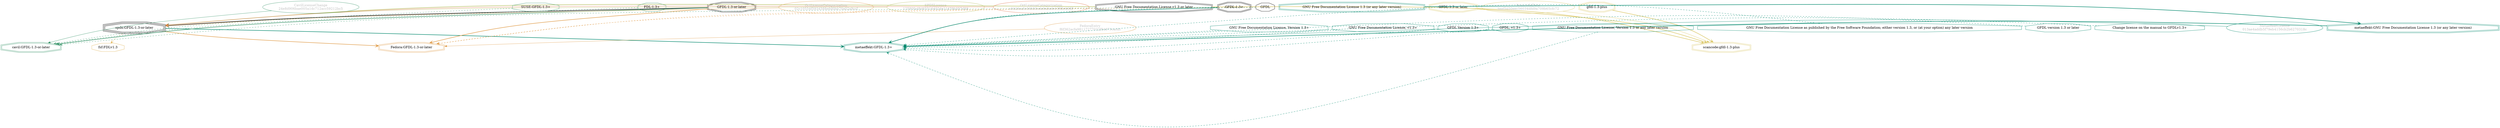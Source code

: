 strict digraph {
    node [shape=box];
    graph [splines=curved];
    1868 [label="SPDXLicense\n12580fad8d65516402de11478b357d59"
         ,fontcolor=gray
         ,color="#b8bf62"
         ,fillcolor="beige;1"
         ,shape=ellipse];
    1869 [label="spdx:GFDL-1.3-or-later"
         ,shape=tripleoctagon];
    1870 [label="GFDL-1.3-or-later"
         ,shape=doubleoctagon];
    1871 [label="GNU Free Documentation License v1.3 or later"
         ,shape=doubleoctagon];
    6395 [label=GFDL,shape=octagon];
    6429 [label="FedoraEntry\nf6f362acfa98117277032f84873cacdc"
         ,fontcolor=gray
         ,color="#e09d4b"
         ,fillcolor="beige;1"
         ,shape=ellipse];
    6430 [label="Fedora:GFDL-1.3-or-later"
         ,color="#e09d4b"
         ,shape=doubleoctagon];
    10199 [label="fsf:FDLv1.3"
          ,color="#deb256"
          ,shape=octagon];
    15935 [label="ScancodeData\n3aaf5d50eec56034dfd9a709b65cfc72"
          ,fontcolor=gray
          ,color="#dac767"
          ,fillcolor="beige;1"
          ,shape=ellipse];
    15936 [label="scancode:gfdl-1.3-plus"
          ,color="#dac767"
          ,shape=doubleoctagon];
    15937 [label="gfdl-1.3-plus"
          ,color="#dac767"
          ,shape=doubleoctagon];
    15938 [label="GFDL 1.3 or later"
          ,color="#dac767"
          ,shape=doubleoctagon];
    28710 [label="OrtLicenseCategorization\nc5929ca5c56b55cda9a3ade1392c4d48"
          ,fontcolor=gray
          ,color="#e06f45"
          ,fillcolor="beige;1"
          ,shape=ellipse];
    35459 [label="OrtLicenseCategorization\n02c10554f5934588e6d0bb70a02a9ccf"
          ,fontcolor=gray
          ,color="#e09d4b"
          ,fillcolor="beige;1"
          ,shape=ellipse];
    36869 [label="CavilLicenseChange\n24e8d906bae005a1dc712acc59212bc5"
          ,fontcolor=gray
          ,color="#379469"
          ,fillcolor="beige;1"
          ,shape=ellipse];
    36870 [label="cavil:GFDL-1.3-or-later"
          ,color="#379469"
          ,shape=doubleoctagon];
    36871 [label="FDL-1.3+"
          ,color="#379469"
          ,shape=octagon];
    36872 [label="GFDL-1.3+"
          ,shape=doubleoctagon];
    36873 [label="SUSE-GFDL-1.3+"
          ,color="#379469"
          ,shape=octagon];
    42879 [label="MetaeffektLicense\n013ae4addb5f79eb4156cb2b6270318c"
          ,fontcolor=gray
          ,color="#00876c"
          ,fillcolor="beige;1"
          ,shape=ellipse];
    42880 [label="metaeffekt:GFDL-1.3+"
          ,color="#00876c"
          ,shape=doubleoctagon];
    42881 [label="metaeffekt:GNU Free Documentation License 1.3 (or any later version)"
          ,color="#00876c"
          ,shape=doubleoctagon];
    42882 [label="GNU Free Documentation License 1.3 (or any later version)"
          ,color="#00876c"
          ,shape=doubleoctagon];
    42883 [label="GNU Free Documentation License, Version 1.3+"
          ,color="#00876c"
          ,shape=octagon];
    42884 [label="GNU Free Documentation License, v1.3+"
          ,color="#00876c"
          ,shape=octagon];
    42885 [label="GFDL Version 1.3+"
          ,color="#00876c"
          ,shape=octagon];
    42886 [label="GFDL, v1.3+"
          ,color="#00876c"
          ,shape=octagon];
    42887 [label="GNU Free Documentation License, Version 1.3 or any later version"
          ,color="#00876c"
          ,shape=octagon];
    42888 [label="GNU Free Documentation License as published by the Free Software Foundation; either version 1.3, or (at your option) any later version"
          ,color="#00876c"
          ,shape=octagon];
    42889 [label="GFDL version 1.3 or later"
          ,color="#00876c"
          ,shape=octagon];
    42890 [label="Change license on the manual to GFDLv1.3+"
          ,color="#00876c"
          ,shape=octagon];
    1868 -> 1869 [weight=0.5
                 ,color="#b8bf62"];
    1869 -> 6430 [style=bold
                 ,arrowhead=vee
                 ,weight=0.7
                 ,color="#e09d4b"];
    1869 -> 10199 [style=dashed
                  ,arrowhead=vee
                  ,weight=0.5
                  ,color="#deb256"];
    1869 -> 42880 [style=bold
                  ,arrowhead=vee
                  ,weight=0.7
                  ,color="#00876c"];
    1870 -> 1869 [style=bold
                 ,arrowhead=vee
                 ,weight=0.7];
    1870 -> 6430 [style=bold
                 ,arrowhead=vee
                 ,weight=0.7
                 ,color="#e09d4b"];
    1870 -> 36870 [style=bold
                  ,arrowhead=vee
                  ,weight=0.7
                  ,color="#379469"];
    1870 -> 36870 [style=bold
                  ,arrowhead=vee
                  ,weight=0.7
                  ,color="#379469"];
    1871 -> 1869 [style=bold
                 ,arrowhead=vee
                 ,weight=0.7
                 ,color="#b8bf62"];
    1871 -> 6430 [style=dashed
                 ,arrowhead=vee
                 ,weight=0.5
                 ,color="#e09d4b"];
    1871 -> 15936 [style=bold
                  ,arrowhead=vee
                  ,weight=0.7
                  ,color="#dac767"];
    6395 -> 6430 [style=dashed
                 ,arrowhead=vee
                 ,weight=0.5
                 ,color="#e09d4b"];
    6395 -> 42880 [style=dashed
                  ,arrowhead=vee
                  ,weight=0.5
                  ,color="#00876c"];
    6429 -> 6430 [weight=0.5
                 ,color="#e09d4b"];
    15935 -> 15936 [weight=0.5
                   ,color="#dac767"];
    15937 -> 15936 [style=bold
                   ,arrowhead=vee
                   ,weight=0.7
                   ,color="#dac767"];
    15938 -> 15936 [style=bold
                   ,arrowhead=vee
                   ,weight=0.7
                   ,color="#dac767"];
    28710 -> 1869 [weight=0.5
                  ,color="#e06f45"];
    35459 -> 1869 [weight=0.5
                  ,color="#e09d4b"];
    36869 -> 36870 [weight=0.5
                   ,color="#379469"];
    36871 -> 36870 [style=dashed
                   ,arrowhead=vee
                   ,weight=0.5
                   ,color="#379469"];
    36872 -> 36870 [style=dashed
                   ,arrowhead=vee
                   ,weight=0.5
                   ,color="#379469"];
    36872 -> 42880 [style=bold
                   ,arrowhead=vee
                   ,weight=0.7
                   ,color="#00876c"];
    36872 -> 42880 [style=bold
                   ,arrowhead=vee
                   ,weight=0.7
                   ,color="#00876c"];
    36873 -> 36870 [style=dashed
                   ,arrowhead=vee
                   ,weight=0.5
                   ,color="#379469"];
    42879 -> 42880 [weight=0.5
                   ,color="#00876c"];
    42881 -> 42880 [style=bold
                   ,arrowhead=vee
                   ,weight=0.7
                   ,color="#00876c"];
    42882 -> 42881 [style=bold
                   ,arrowhead=vee
                   ,weight=0.7
                   ,color="#00876c"];
    42883 -> 42880 [style=dashed
                   ,arrowhead=vee
                   ,weight=0.5
                   ,color="#00876c"];
    42884 -> 42880 [style=dashed
                   ,arrowhead=vee
                   ,weight=0.5
                   ,color="#00876c"];
    42885 -> 42880 [style=dashed
                   ,arrowhead=vee
                   ,weight=0.5
                   ,color="#00876c"];
    42886 -> 42880 [style=dashed
                   ,arrowhead=vee
                   ,weight=0.5
                   ,color="#00876c"];
    42887 -> 42880 [style=dashed
                   ,arrowhead=vee
                   ,weight=0.5
                   ,color="#00876c"];
    42888 -> 42880 [style=dashed
                   ,arrowhead=vee
                   ,weight=0.5
                   ,color="#00876c"];
    42889 -> 42880 [style=dashed
                   ,arrowhead=vee
                   ,weight=0.5
                   ,color="#00876c"];
    42890 -> 42880 [style=dashed
                   ,arrowhead=vee
                   ,weight=0.5
                   ,color="#00876c"];
}
